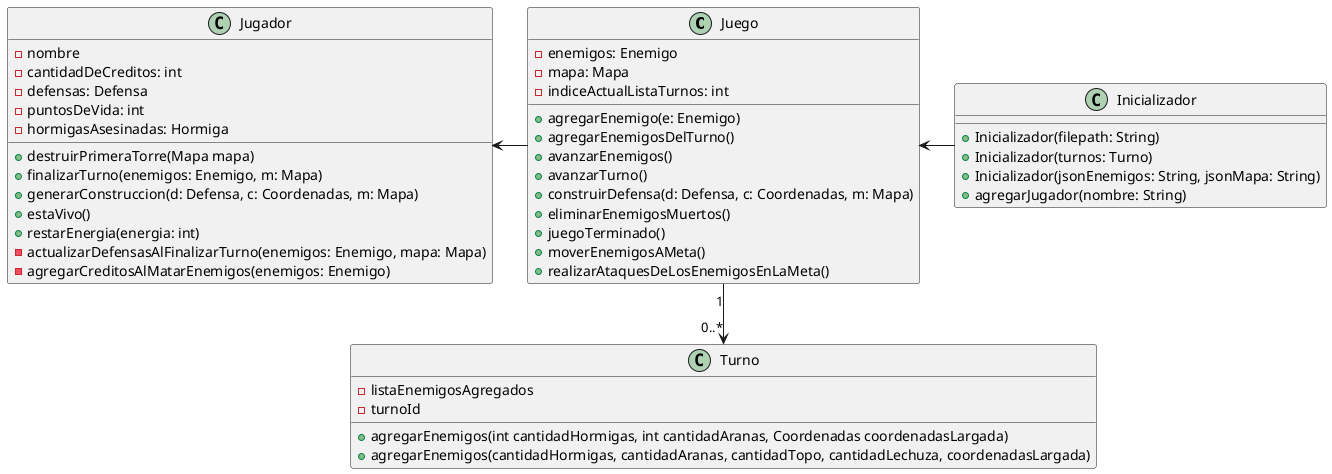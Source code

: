 @startuml

class Juego {
- enemigos: Enemigo
- mapa: Mapa
- indiceActualListaTurnos: int
+ agregarEnemigo(e: Enemigo)
+ agregarEnemigosDelTurno()
+ avanzarEnemigos()
+ avanzarTurno()
+ construirDefensa(d: Defensa, c: Coordenadas, m: Mapa)
+ eliminarEnemigosMuertos()
+ juegoTerminado()
+ moverEnemigosAMeta()
+ realizarAtaquesDeLosEnemigosEnLaMeta()
}

class Turno {
- listaEnemigosAgregados
- turnoId
+ agregarEnemigos(int cantidadHormigas, int cantidadAranas, Coordenadas coordenadasLargada)
+ agregarEnemigos(cantidadHormigas, cantidadAranas, cantidadTopo, cantidadLechuza, coordenadasLargada)
}

class Inicializador {
+ Inicializador(filepath: String)
+ Inicializador(turnos: Turno)
+ Inicializador(jsonEnemigos: String, jsonMapa: String)
+ agregarJugador(nombre: String)
}

class Jugador {
- nombre
- cantidadDeCreditos: int
- defensas: Defensa
- puntosDeVida: int
- hormigasAsesinadas: Hormiga
+ destruirPrimeraTorre(Mapa mapa)
+ finalizarTurno(enemigos: Enemigo, m: Mapa)
+ generarConstruccion(d: Defensa, c: Coordenadas, m: Mapa)
+ estaVivo()
+ restarEnergia(energia: int)
- actualizarDefensasAlFinalizarTurno(enemigos: Enemigo, mapa: Mapa)
- agregarCreditosAlMatarEnemigos(enemigos: Enemigo)
}

Juego <- Inicializador
Juego "1" --> "0..*" Turno
Jugador <- Juego
@enduml
